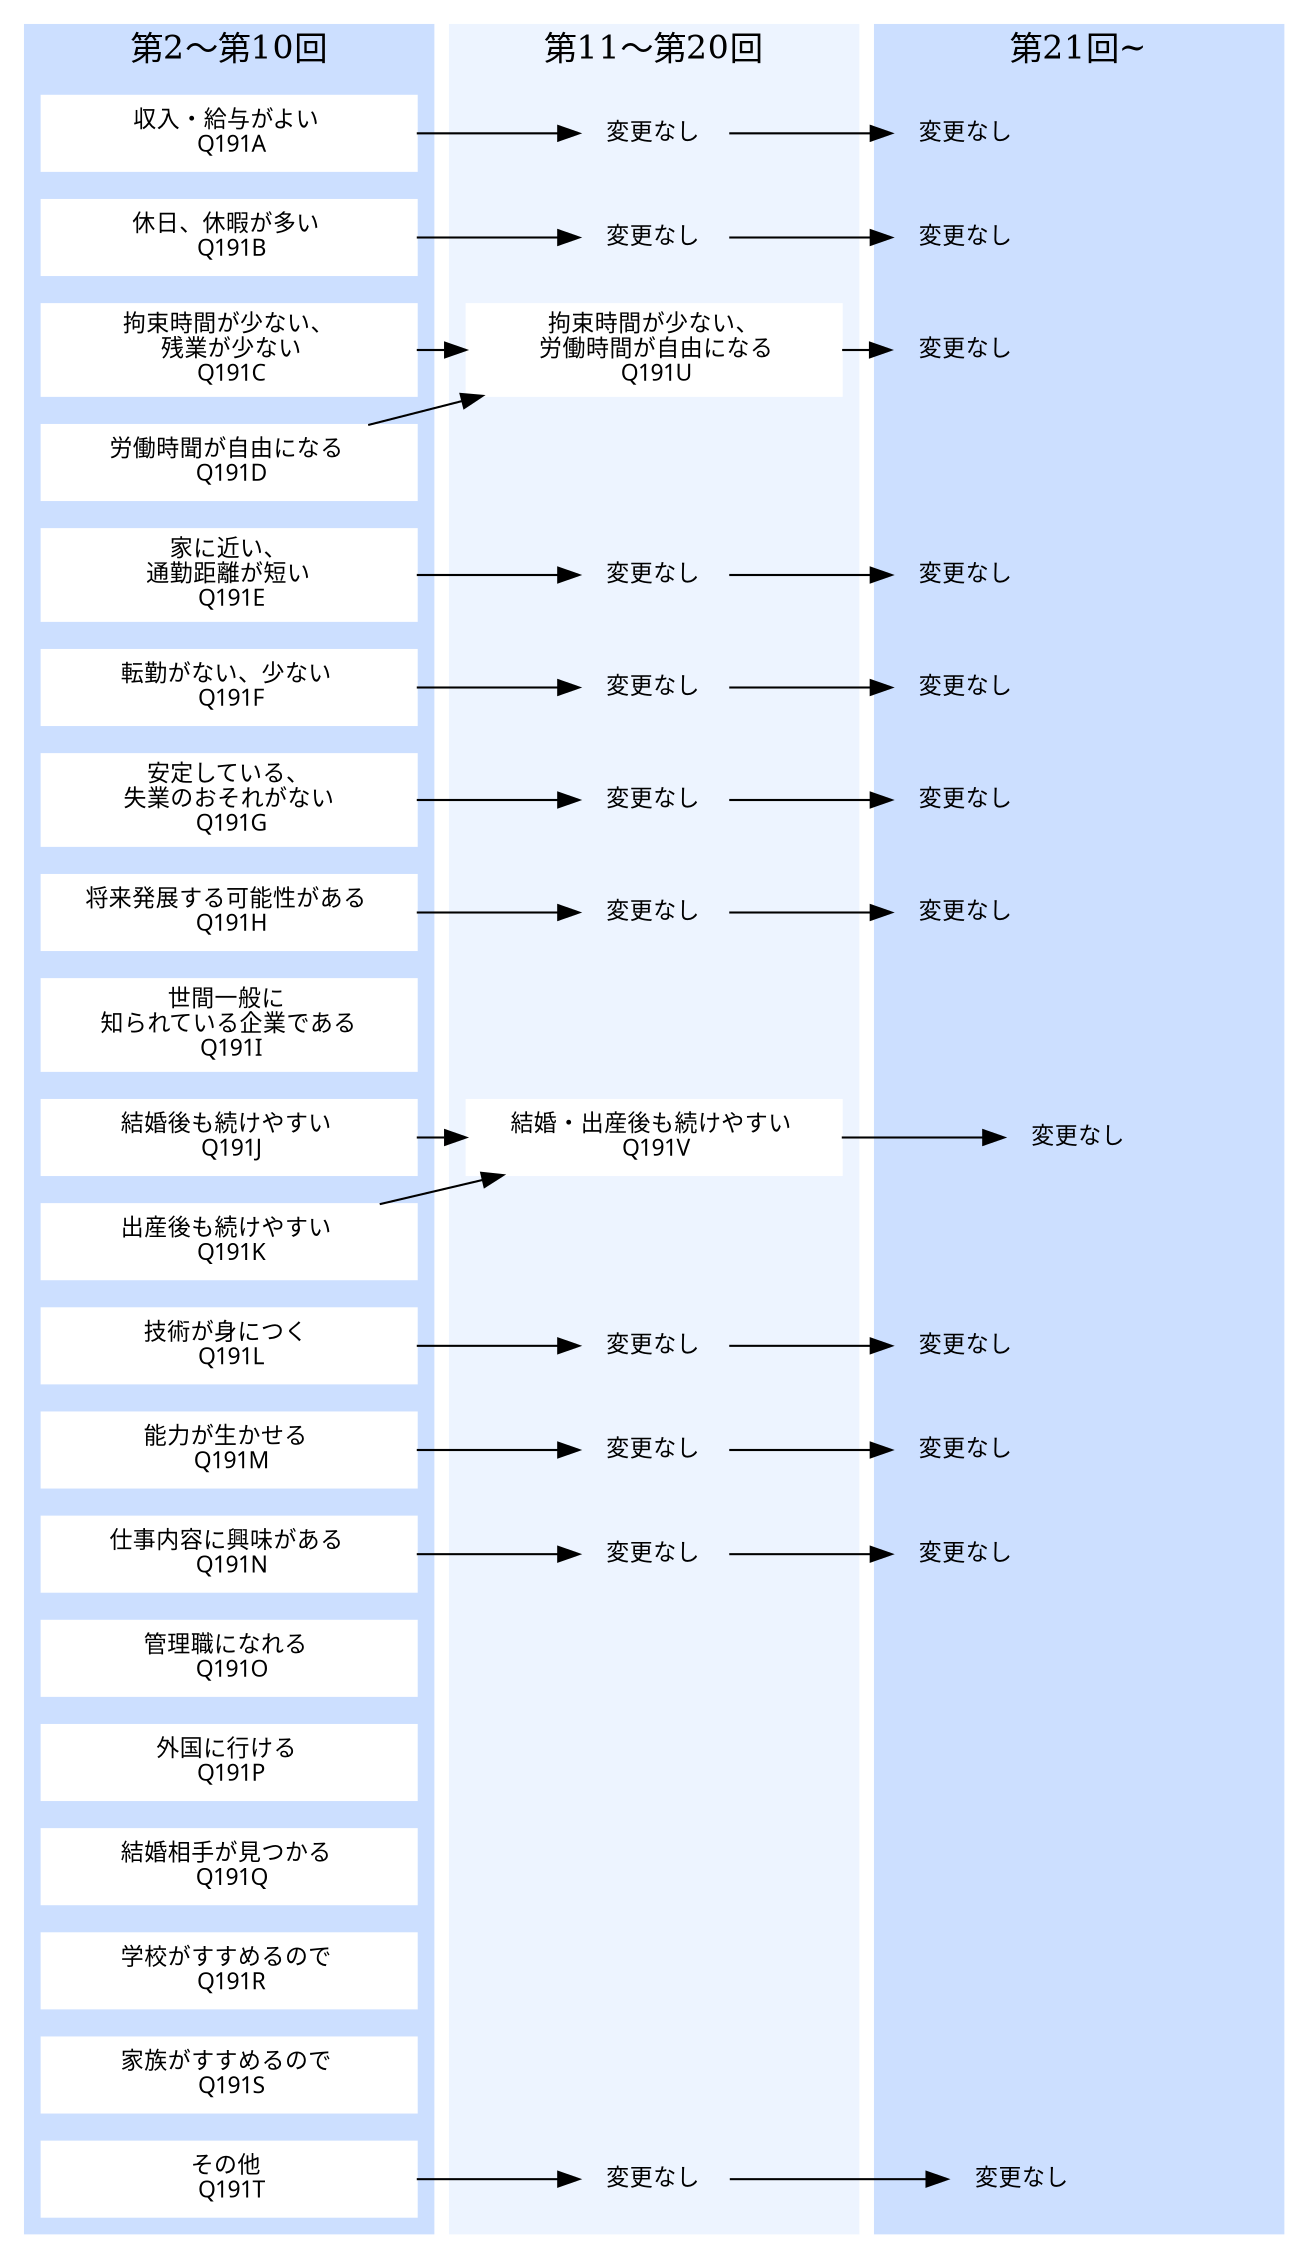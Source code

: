 digraph sentaku_syoku {
charset="UTF-8"
compound=true;
newrank=true; // これが必要！（サンプル４を参照）
node[shape=box, style=filled; color=white, fontname="meiryo UI" fontsize=11, width=2.5];
splines=false
nodesep=.0;
ranksep=.2;
rankdir=TB


subgraph cluster_0 {
label="第2～第10回";
style=filled;
color="#ccdfff";
fontsize=16;

 a1 [label="収入・給与がよい \n Q191A", href="../../variable/Q191A.html" target="_blank"]
 a2 [label="休日、休暇が多い \n Q191B", href="../../variable/Q191A.html" target="_blank"]
 a3 [label="拘束時間が少ない、\n 残業が少ない\n Q191C", href="../../variable/Q191C.html" target="_blank"]
 a4 [label="労働時聞が自由になる \n Q191D", href="../../variable/Q191D.html" target="_blank"]
 a5 [label="家に近い、\n 通勤距離が短い \n Q191E", href="../../variable/Q191E.html" target="_blank"]
 a6  [label="転勤がない、少ない \n Q191F", href="../../variable/Q191F.html" target="_blank"]
 a7 [label="安定している、\n 失業のおそれがない \n Q191G",  href="../../variable/Q191G.html" target="_blank"]
 a8 [label="将来発展する可能性がある \n Q191H",href="../../variable/Q191H.html" target="_blank"]
 a9  [label="世間一般に \n 知られている企業である \n Q191I", href="../../variable/Q191I.html" target="_blank"]
 a10 [label="結婚後も続けやすい \n Q191J", href="../../variable/Q191J.html" target="_blank"]
 a11 [label="出産後も続けやすい \n Q191K", href="../../variable/Q191K.html" target="_blank"]
 a12 [label="技術が身につく \n Q191L", href="../../variable/Q191L.html" target="_blank"]
 a13 [label="能力が生かせる \n Q191M", href="../../variable/Q191M.html" target="_blank"]
 a14 [label="仕事内容に興味がある \n Q191N", href="../../variable/Q191N.html" target="_blank"]
 a15 [label="管理職になれる \n Q191O", href="../../variable/Q191O.html" target="_blank"]
 a16 [label="外国に行ける \n Q191P", href="../../variable/Q191P.html" target="_blank"]
 a17 [label="結婚相手が見つかる \n Q191Q", href="../../variable/Q191Q.html" target="_blank"]
 a18 [label="学校がすすめるので \n Q191R", href="../../variable/Q191R.html" target="_blank"]
 a19 [label="家族がすすめるので \n Q191S", href="../../variable/Q191S.html" target="_blank"]
 a20 [label="その他 \n Q191T", href="../../variable/Q191T.html" target="_blank"]

  a1->a2->a3->a4->a5->a6->a7->a8->a9->a10->a11->a12->a13->a14->a15->a16->a17->a18->a19->a20 [style=invis];
}

subgraph cluster_1 {
label="第11～第20回";
style=filled;
color="#edf4ff";
fontsize=16 ;

b1 [label="変更なし", color=none, width=1.0]
b2 [label="変更なし", color=none, width=1.0]
b3 [label="拘束時間が少ない、\n 労働時間が自由になる\n Q191U", href="../../variable/Q191U.html" target="_blank"]
b4 [style=invis]
b5 [label="変更なし", color=none, width=1.0]
b6 [label="変更なし", color=none, width=1.0]
b7 [label="変更なし", color=none, width=1.0]
b8 [label="変更なし", color=none, width=1.0]
b9  [style=invis]
b10 [label="結婚・出産後も続けやすい \n Q191V", href="../../variable/Q191V.html" target="_blank"]
b11 [style=invis]
b12 [label="変更なし", color=none, width=1.0]
b13 [label="変更なし", color=none, width=1.0]
b14 [label="変更なし", color=none, width=1.0]
b15 [style=invis]
b16 [style=invis]
b17 [style=invis]
b18 [style=invis]
b19 [style=invis]
b20 [label="変更なし", color=none, width=1.0]

  b1->b2->b3->b4->b5->b6->b7->b8->b9->b10->b11->b12->b13->b14->b15->b16->b17->b18->b19->b20 [style=invis];
}

subgraph cluster_2 {
label="第21回~";
style=filled;
color="#ccdfff";
fontsize = 16

c1 [label="変更なし", color=none, width=1.0]
c2 [label="変更なし", color=none, width=1.0]
c3 [label="変更なし", color=none, width=1.0]
c4 [style=invis]
c5 [label="変更なし", color=none, width=1.0]
c6 [label="変更なし", color=none, width=1.0]
c7 [label="変更なし", color=none, width=1.0]
c8 [label="変更なし", color=none, width=1.0]
c9 [style=invis]
c10 [label="変更なし", color=none, width=1.0]
c11 [style=invis]
c12 [label="変更なし", color=none, width=1.0]
c13 [label="変更なし", color=none, width=1.0]
c14 [label="変更なし", color=none, width=1.0]
c15 [style=invis]
c16 [style=invis]
c17 [style=invis]
c18 [style=invis]
c19 [style=invis]
c20 [label="変更なし", color=none, width=1.0]


  c1->c2->c3->c4->c5->c6->c7->c8->c9->c10->c11->c12->c13->c14->c15->c16->c17->c18->c19->c20 [style=invis];
}


a1->b1->c1 ;
{rank=same; a1 b1 c1} ;
a2->b2->c2 ;
{rank=same; a2 b2 c2} ;
a3->b3 ;
{rank=same; a3 b3 c3} ;
a4->b3->c3 ;
{rank=same; a4 b4 c4} ;
a5->b5->c5 ;
{rank=same; a5 b5 c5} ;
a6->b6->c6 ;
{rank=same; a6 b6 c6} ;
a7->b7->c7;
{rank=same; a7 b7 c7} ;
a8->b8->c8 ;
{rank=same; a8 b8 c8} ;
{rank=same; a9 b9 c9} ;
a10->b10->c10 ;
{rank=same; a10 b10 c10} ;
{rank=same; a11 b11 c11} ;
a11->b10 ;
a12->b12->c12 ;
{rank=same; a12 b12 c12} ;
a13->b13->c13 ;
{rank=same; a13 b13 c13} ;
a14->b14->c14 ;
{rank=same; a14 b14 c14} ;
{rank=same; a15 b15 c15} ;
{rank=same; a16 b16 c16} ;
{rank=same; a17 b17 c17} ;
{rank=same; a18 b18 c18} ;
{rank=same; a19 b19 c19} ;
a20->b20->c20 ;
{rank=same; a20 b20 c20} ;

}
